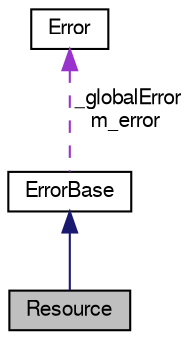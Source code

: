 digraph "Resource"
{
  bgcolor="transparent";
  edge [fontname="FreeSans",fontsize="10",labelfontname="FreeSans",labelfontsize="10"];
  node [fontname="FreeSans",fontsize="10",shape=record];
  Node1 [label="Resource",height=0.2,width=0.4,color="black", fillcolor="grey75", style="filled" fontcolor="black"];
  Node2 -> Node1 [dir="back",color="midnightblue",fontsize="10",style="solid",fontname="FreeSans"];
  Node2 [label="ErrorBase",height=0.2,width=0.4,color="black",URL="$class_error_base.html"];
  Node3 -> Node2 [dir="back",color="darkorchid3",fontsize="10",style="dashed",label=" _globalError\nm_error" ,fontname="FreeSans"];
  Node3 [label="Error",height=0.2,width=0.4,color="black",URL="$class_error.html"];
}
